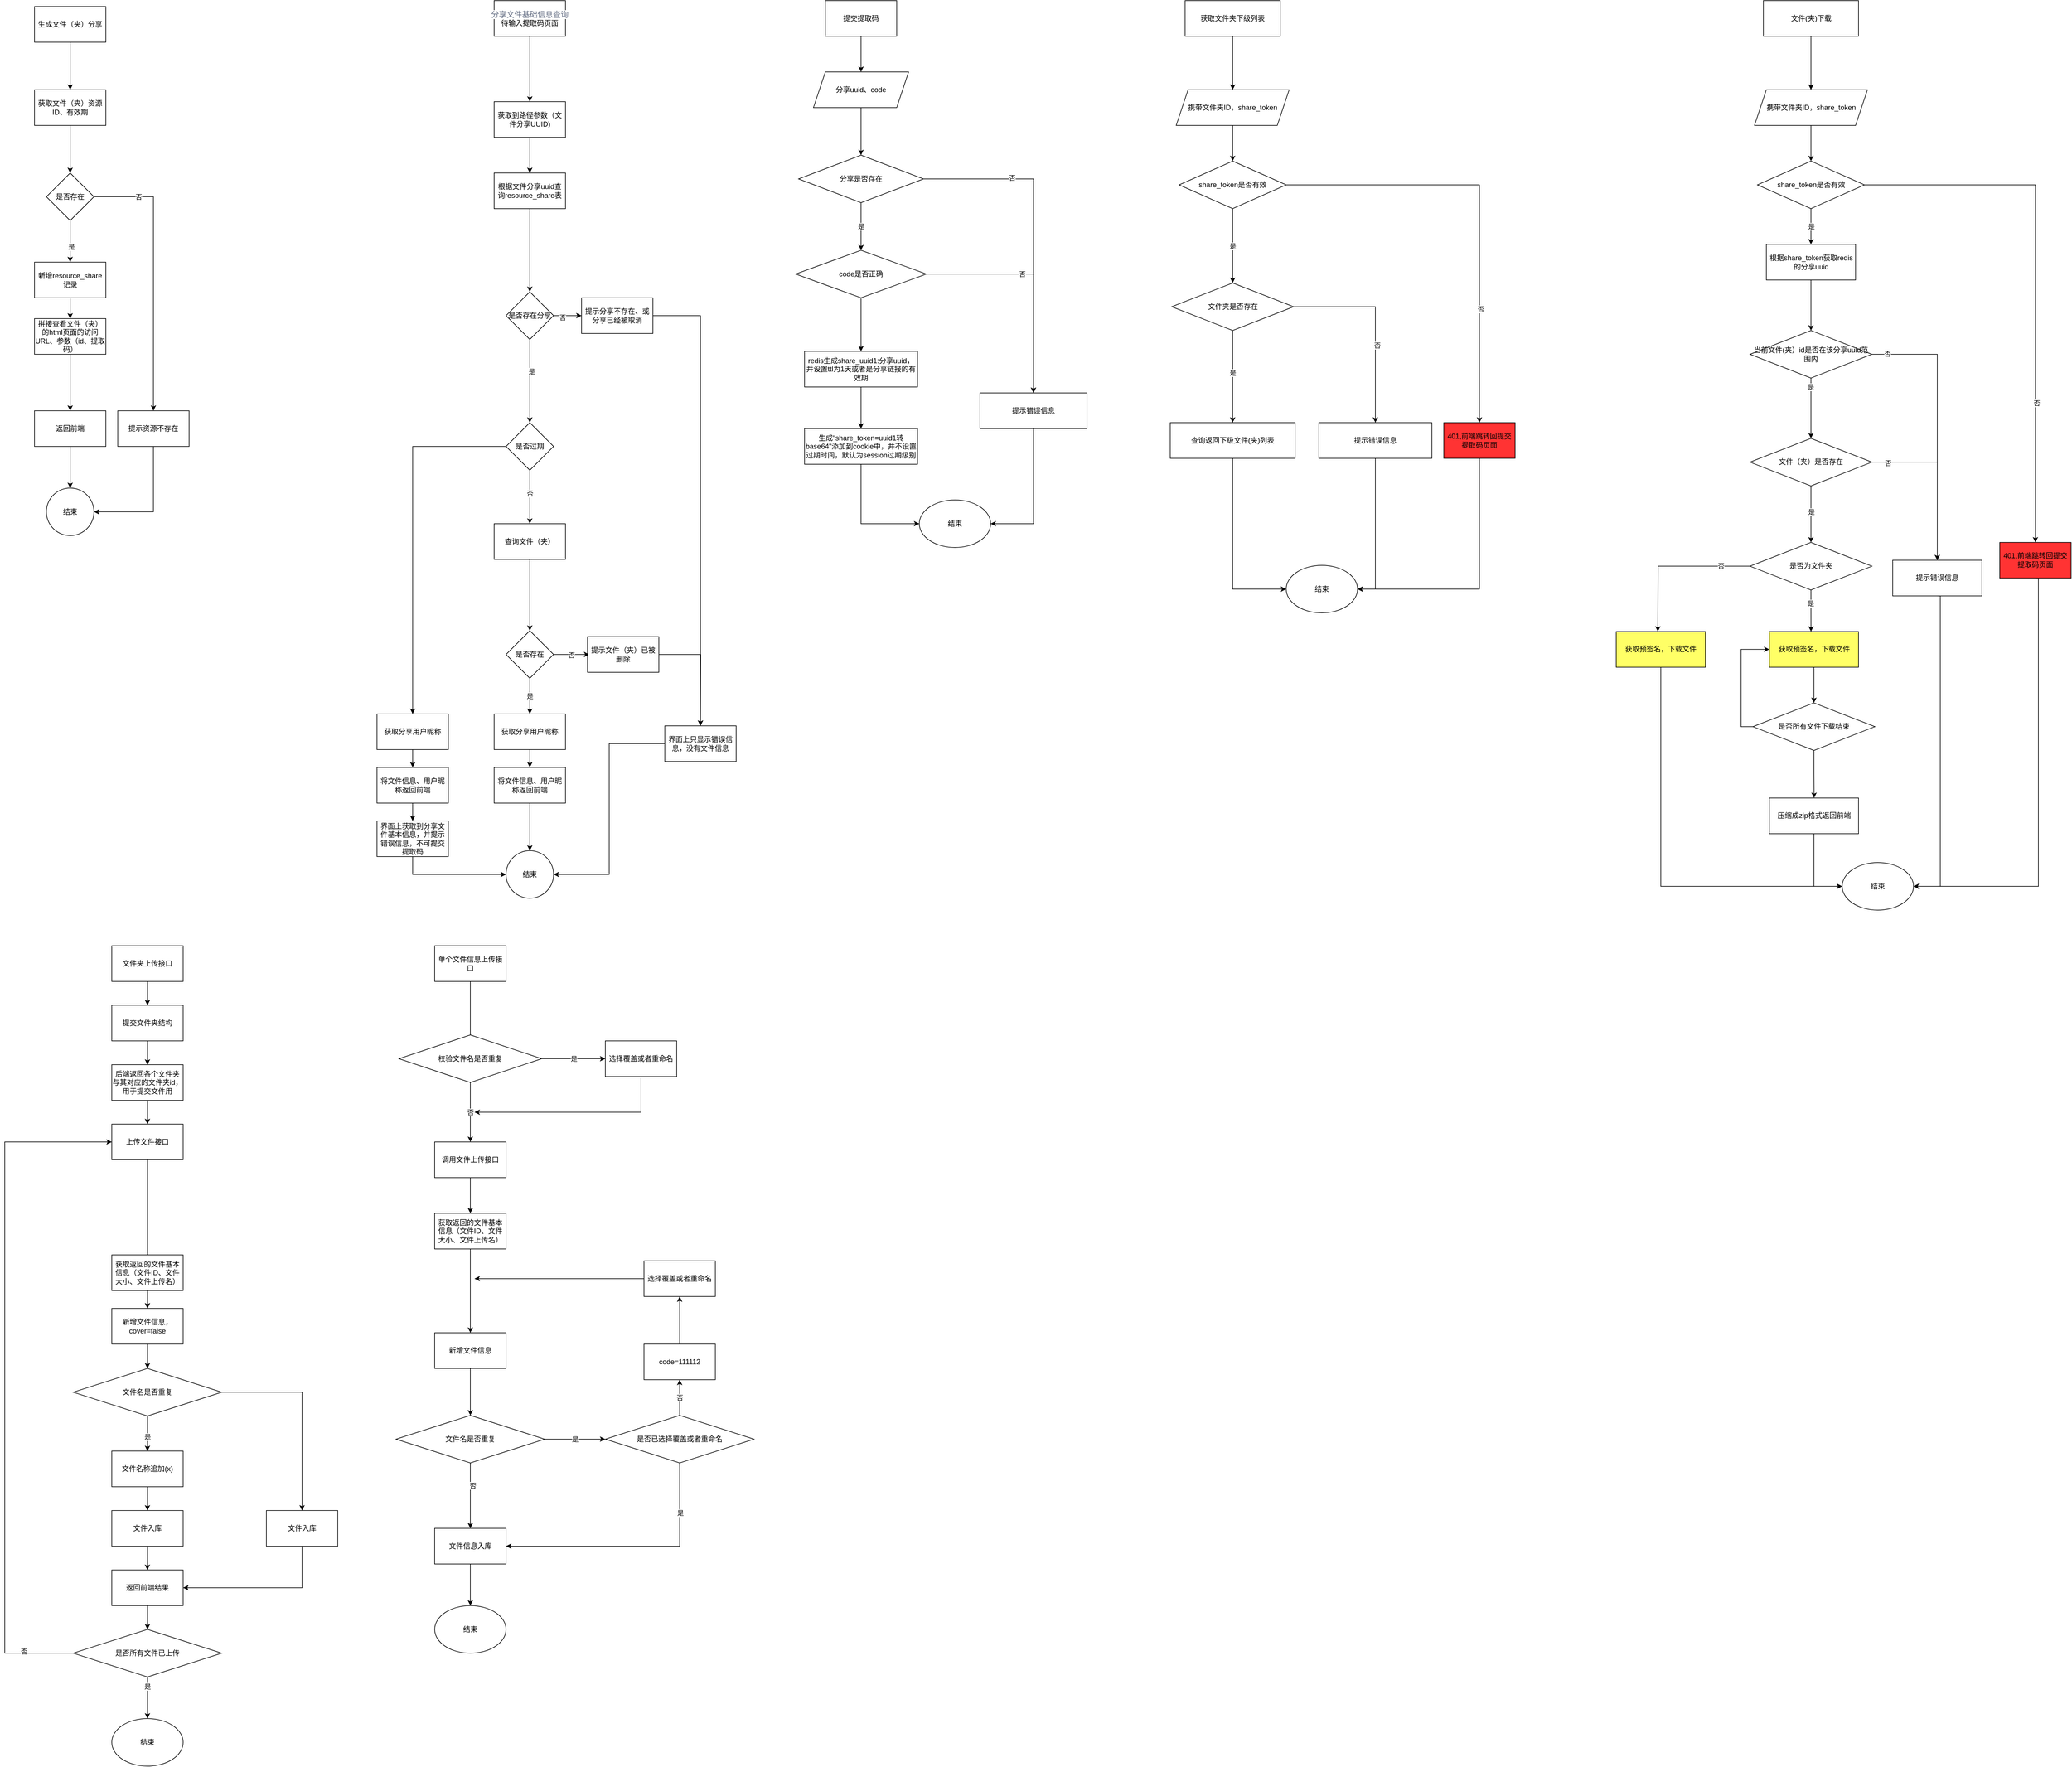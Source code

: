 <mxfile version="21.3.2" type="github">
  <diagram name="第 1 页" id="37nhzle9u0SKA33fkqQB">
    <mxGraphModel dx="4518" dy="524" grid="1" gridSize="10" guides="1" tooltips="1" connect="1" arrows="1" fold="1" page="1" pageScale="1" pageWidth="3300" pageHeight="4681" math="0" shadow="0">
      <root>
        <mxCell id="0" />
        <mxCell id="1" parent="0" />
        <mxCell id="QX1EWE-4HNn0DnZQfxOE-3" value="" style="edgeStyle=orthogonalEdgeStyle;rounded=0;orthogonalLoop=1;jettySize=auto;html=1;" parent="1" source="QX1EWE-4HNn0DnZQfxOE-1" target="QX1EWE-4HNn0DnZQfxOE-2" edge="1">
          <mxGeometry relative="1" as="geometry" />
        </mxCell>
        <mxCell id="QX1EWE-4HNn0DnZQfxOE-1" value="生成文件（夹）分享" style="rounded=0;whiteSpace=wrap;html=1;" parent="1" vertex="1">
          <mxGeometry x="-210" y="80" width="120" height="60" as="geometry" />
        </mxCell>
        <mxCell id="QX1EWE-4HNn0DnZQfxOE-16" value="" style="edgeStyle=orthogonalEdgeStyle;rounded=0;orthogonalLoop=1;jettySize=auto;html=1;" parent="1" source="QX1EWE-4HNn0DnZQfxOE-2" edge="1">
          <mxGeometry relative="1" as="geometry">
            <mxPoint x="-150" y="360" as="targetPoint" />
          </mxGeometry>
        </mxCell>
        <mxCell id="QX1EWE-4HNn0DnZQfxOE-2" value="获取文件（夹）资源ID、有效期" style="whiteSpace=wrap;html=1;rounded=0;" parent="1" vertex="1">
          <mxGeometry x="-210" y="220" width="120" height="60" as="geometry" />
        </mxCell>
        <mxCell id="QX1EWE-4HNn0DnZQfxOE-18" value="" style="edgeStyle=orthogonalEdgeStyle;rounded=0;orthogonalLoop=1;jettySize=auto;html=1;exitX=0.5;exitY=1;exitDx=0;exitDy=0;entryX=0.5;entryY=0;entryDx=0;entryDy=0;" parent="1" source="aEUXDC6EPmX7xZ4SOM1j-1" target="aEUXDC6EPmX7xZ4SOM1j-6" edge="1">
          <mxGeometry relative="1" as="geometry">
            <mxPoint x="-150" y="420" as="sourcePoint" />
            <mxPoint x="-70" y="480" as="targetPoint" />
          </mxGeometry>
        </mxCell>
        <mxCell id="aEUXDC6EPmX7xZ4SOM1j-3" value="是" style="edgeLabel;html=1;align=center;verticalAlign=middle;resizable=0;points=[];" parent="QX1EWE-4HNn0DnZQfxOE-18" vertex="1" connectable="0">
          <mxGeometry x="0.24" y="2" relative="1" as="geometry">
            <mxPoint as="offset" />
          </mxGeometry>
        </mxCell>
        <mxCell id="QX1EWE-4HNn0DnZQfxOE-13" value="" style="edgeStyle=orthogonalEdgeStyle;rounded=0;orthogonalLoop=1;jettySize=auto;html=1;" parent="1" source="QX1EWE-4HNn0DnZQfxOE-10" target="QX1EWE-4HNn0DnZQfxOE-12" edge="1">
          <mxGeometry relative="1" as="geometry" />
        </mxCell>
        <mxCell id="QX1EWE-4HNn0DnZQfxOE-10" value="返回前端" style="whiteSpace=wrap;html=1;rounded=0;" parent="1" vertex="1">
          <mxGeometry x="-210" y="760" width="120" height="60" as="geometry" />
        </mxCell>
        <mxCell id="QX1EWE-4HNn0DnZQfxOE-12" value="结束" style="ellipse;whiteSpace=wrap;html=1;rounded=0;" parent="1" vertex="1">
          <mxGeometry x="-190" y="890" width="80" height="80" as="geometry" />
        </mxCell>
        <mxCell id="aU1LqzAQT_UT4UO_2KOo-6" style="edgeStyle=orthogonalEdgeStyle;rounded=0;orthogonalLoop=1;jettySize=auto;html=1;entryX=0.5;entryY=0;entryDx=0;entryDy=0;" parent="1" source="QX1EWE-4HNn0DnZQfxOE-17" target="QX1EWE-4HNn0DnZQfxOE-10" edge="1">
          <mxGeometry relative="1" as="geometry" />
        </mxCell>
        <mxCell id="QX1EWE-4HNn0DnZQfxOE-17" value="拼接查看文件（夹）的html页面的访问URL、参数（id、提取码）" style="whiteSpace=wrap;html=1;rounded=0;" parent="1" vertex="1">
          <mxGeometry x="-210" y="605" width="120" height="60" as="geometry" />
        </mxCell>
        <mxCell id="QX1EWE-4HNn0DnZQfxOE-24" value="" style="edgeStyle=orthogonalEdgeStyle;rounded=0;orthogonalLoop=1;jettySize=auto;html=1;" parent="1" source="QX1EWE-4HNn0DnZQfxOE-22" target="QX1EWE-4HNn0DnZQfxOE-23" edge="1">
          <mxGeometry relative="1" as="geometry" />
        </mxCell>
        <mxCell id="QX1EWE-4HNn0DnZQfxOE-22" value="&lt;div class=&quot;ant-col-8 colName&quot; style=&quot;box-sizing: border-box ; margin: 0px ; padding: 0px ; position: relative ; min-height: 1px ; float: left ; width: 362.125px ; overflow: hidden ; text-overflow: ellipsis ; color: rgba(13 , 27 , 62 , 0.65) ; font-family: , &amp;#34;blinkmacsystemfont&amp;#34; , &amp;#34;segoe ui&amp;#34; , &amp;#34;roboto&amp;#34; , &amp;#34;helvetica neue&amp;#34; , &amp;#34;helvetica&amp;#34; , &amp;#34;pingfang sc&amp;#34; , &amp;#34;hiragino sans gb&amp;#34; , &amp;#34;microsoft yahei&amp;#34; , &amp;#34;simsun&amp;#34; , sans-serif ; font-size: 13px ; background-color: rgb(255 , 255 , 255)&quot;&gt;分享文件基础信息查询&lt;/div&gt;待输入提取码页面" style="rounded=0;whiteSpace=wrap;html=1;" parent="1" vertex="1">
          <mxGeometry x="563" y="70" width="120" height="60" as="geometry" />
        </mxCell>
        <mxCell id="aU1LqzAQT_UT4UO_2KOo-7" style="edgeStyle=orthogonalEdgeStyle;rounded=0;orthogonalLoop=1;jettySize=auto;html=1;entryX=0.5;entryY=0;entryDx=0;entryDy=0;" parent="1" source="QX1EWE-4HNn0DnZQfxOE-23" target="QX1EWE-4HNn0DnZQfxOE-32" edge="1">
          <mxGeometry relative="1" as="geometry">
            <mxPoint x="623" y="470.0" as="targetPoint" />
          </mxGeometry>
        </mxCell>
        <mxCell id="QX1EWE-4HNn0DnZQfxOE-23" value="获取到路径参数（文件分享UUID)" style="whiteSpace=wrap;html=1;rounded=0;" parent="1" vertex="1">
          <mxGeometry x="563" y="240" width="120" height="60" as="geometry" />
        </mxCell>
        <mxCell id="QX1EWE-4HNn0DnZQfxOE-36" value="" style="edgeStyle=orthogonalEdgeStyle;rounded=0;orthogonalLoop=1;jettySize=auto;html=1;" parent="1" source="QX1EWE-4HNn0DnZQfxOE-32" target="aEUXDC6EPmX7xZ4SOM1j-21" edge="1">
          <mxGeometry relative="1" as="geometry">
            <mxPoint x="623" y="460" as="targetPoint" />
          </mxGeometry>
        </mxCell>
        <mxCell id="QX1EWE-4HNn0DnZQfxOE-32" value="根据文件分享uuid查询resource_share表" style="whiteSpace=wrap;html=1;rounded=0;" parent="1" vertex="1">
          <mxGeometry x="563" y="360" width="120" height="60" as="geometry" />
        </mxCell>
        <mxCell id="QX1EWE-4HNn0DnZQfxOE-43" value="" style="edgeStyle=orthogonalEdgeStyle;rounded=0;orthogonalLoop=1;jettySize=auto;html=1;" parent="1" source="QX1EWE-4HNn0DnZQfxOE-35" target="QX1EWE-4HNn0DnZQfxOE-42" edge="1">
          <mxGeometry relative="1" as="geometry" />
        </mxCell>
        <mxCell id="QX1EWE-4HNn0DnZQfxOE-44" value="否" style="edgeLabel;html=1;align=center;verticalAlign=middle;resizable=0;points=[];" parent="QX1EWE-4HNn0DnZQfxOE-43" vertex="1" connectable="0">
          <mxGeometry x="-0.167" relative="1" as="geometry">
            <mxPoint y="1" as="offset" />
          </mxGeometry>
        </mxCell>
        <mxCell id="j1UiohagzKCdBn73cwp9-7" style="edgeStyle=orthogonalEdgeStyle;rounded=0;orthogonalLoop=1;jettySize=auto;html=1;" parent="1" source="QX1EWE-4HNn0DnZQfxOE-35" target="Nn34e_D6-jzWnd1NR4TE-65" edge="1">
          <mxGeometry relative="1" as="geometry">
            <mxPoint x="486" y="820" as="targetPoint" />
          </mxGeometry>
        </mxCell>
        <mxCell id="QX1EWE-4HNn0DnZQfxOE-35" value="是否过期" style="rhombus;whiteSpace=wrap;html=1;rounded=0;" parent="1" vertex="1">
          <mxGeometry x="583" y="780" width="80" height="80" as="geometry" />
        </mxCell>
        <mxCell id="QX1EWE-4HNn0DnZQfxOE-46" value="" style="edgeStyle=orthogonalEdgeStyle;rounded=0;orthogonalLoop=1;jettySize=auto;html=1;" parent="1" source="QX1EWE-4HNn0DnZQfxOE-42" target="QX1EWE-4HNn0DnZQfxOE-45" edge="1">
          <mxGeometry relative="1" as="geometry" />
        </mxCell>
        <mxCell id="QX1EWE-4HNn0DnZQfxOE-42" value="查询文件（夹）" style="whiteSpace=wrap;html=1;rounded=0;" parent="1" vertex="1">
          <mxGeometry x="563" y="950" width="120" height="60" as="geometry" />
        </mxCell>
        <mxCell id="QX1EWE-4HNn0DnZQfxOE-48" value="否" style="edgeStyle=orthogonalEdgeStyle;rounded=0;orthogonalLoop=1;jettySize=auto;html=1;" parent="1" source="QX1EWE-4HNn0DnZQfxOE-45" edge="1">
          <mxGeometry relative="1" as="geometry">
            <mxPoint x="723" y="1170" as="targetPoint" />
          </mxGeometry>
        </mxCell>
        <mxCell id="aU1LqzAQT_UT4UO_2KOo-4" value="是" style="edgeStyle=orthogonalEdgeStyle;rounded=0;orthogonalLoop=1;jettySize=auto;html=1;" parent="1" source="QX1EWE-4HNn0DnZQfxOE-45" target="Nn34e_D6-jzWnd1NR4TE-24" edge="1">
          <mxGeometry relative="1" as="geometry">
            <mxPoint x="623" y="1250" as="targetPoint" />
          </mxGeometry>
        </mxCell>
        <mxCell id="QX1EWE-4HNn0DnZQfxOE-45" value="是否存在" style="rhombus;whiteSpace=wrap;html=1;rounded=0;" parent="1" vertex="1">
          <mxGeometry x="583" y="1130" width="80" height="80" as="geometry" />
        </mxCell>
        <mxCell id="U7DTPENzPVOVYZRMsO9u-4" style="edgeStyle=orthogonalEdgeStyle;rounded=0;orthogonalLoop=1;jettySize=auto;html=1;entryX=0.5;entryY=0;entryDx=0;entryDy=0;" parent="1" source="QX1EWE-4HNn0DnZQfxOE-47" edge="1">
          <mxGeometry relative="1" as="geometry">
            <mxPoint x="910" y="1290" as="targetPoint" />
          </mxGeometry>
        </mxCell>
        <mxCell id="QX1EWE-4HNn0DnZQfxOE-47" value="提示文件（夹）已被删除" style="whiteSpace=wrap;html=1;rounded=0;" parent="1" vertex="1">
          <mxGeometry x="720" y="1140" width="120" height="60" as="geometry" />
        </mxCell>
        <mxCell id="QX1EWE-4HNn0DnZQfxOE-54" value="结束" style="ellipse;whiteSpace=wrap;html=1;rounded=0;" parent="1" vertex="1">
          <mxGeometry x="583" y="1500" width="80" height="80" as="geometry" />
        </mxCell>
        <mxCell id="aEUXDC6EPmX7xZ4SOM1j-8" style="edgeStyle=orthogonalEdgeStyle;rounded=0;orthogonalLoop=1;jettySize=auto;html=1;" parent="1" source="aEUXDC6EPmX7xZ4SOM1j-1" target="aEUXDC6EPmX7xZ4SOM1j-9" edge="1">
          <mxGeometry relative="1" as="geometry">
            <mxPoint x="-10" y="852" as="targetPoint" />
          </mxGeometry>
        </mxCell>
        <mxCell id="aEUXDC6EPmX7xZ4SOM1j-11" value="否" style="edgeLabel;html=1;align=center;verticalAlign=middle;resizable=0;points=[];" parent="aEUXDC6EPmX7xZ4SOM1j-8" vertex="1" connectable="0">
          <mxGeometry x="-0.673" relative="1" as="geometry">
            <mxPoint as="offset" />
          </mxGeometry>
        </mxCell>
        <mxCell id="aEUXDC6EPmX7xZ4SOM1j-1" value="是否存在" style="rhombus;whiteSpace=wrap;html=1;" parent="1" vertex="1">
          <mxGeometry x="-190" y="360" width="80" height="80" as="geometry" />
        </mxCell>
        <mxCell id="aEUXDC6EPmX7xZ4SOM1j-7" value="" style="edgeStyle=orthogonalEdgeStyle;rounded=0;orthogonalLoop=1;jettySize=auto;html=1;" parent="1" source="aEUXDC6EPmX7xZ4SOM1j-6" target="QX1EWE-4HNn0DnZQfxOE-17" edge="1">
          <mxGeometry relative="1" as="geometry" />
        </mxCell>
        <mxCell id="aEUXDC6EPmX7xZ4SOM1j-6" value="新增resource_share记录" style="rounded=0;whiteSpace=wrap;html=1;" parent="1" vertex="1">
          <mxGeometry x="-210" y="510" width="120" height="60" as="geometry" />
        </mxCell>
        <mxCell id="aEUXDC6EPmX7xZ4SOM1j-10" style="edgeStyle=orthogonalEdgeStyle;rounded=0;orthogonalLoop=1;jettySize=auto;html=1;entryX=1;entryY=0.5;entryDx=0;entryDy=0;" parent="1" source="aEUXDC6EPmX7xZ4SOM1j-9" target="QX1EWE-4HNn0DnZQfxOE-12" edge="1">
          <mxGeometry relative="1" as="geometry">
            <Array as="points">
              <mxPoint x="-10" y="930" />
            </Array>
          </mxGeometry>
        </mxCell>
        <mxCell id="aEUXDC6EPmX7xZ4SOM1j-9" value="提示资源不存在" style="rounded=0;whiteSpace=wrap;html=1;" parent="1" vertex="1">
          <mxGeometry x="-70" y="760" width="120" height="60" as="geometry" />
        </mxCell>
        <mxCell id="aEUXDC6EPmX7xZ4SOM1j-16" style="edgeStyle=orthogonalEdgeStyle;rounded=0;orthogonalLoop=1;jettySize=auto;html=1;entryX=0.5;entryY=0;entryDx=0;entryDy=0;exitX=0.5;exitY=1;exitDx=0;exitDy=0;" parent="1" source="aEUXDC6EPmX7xZ4SOM1j-21" target="QX1EWE-4HNn0DnZQfxOE-35" edge="1">
          <mxGeometry relative="1" as="geometry">
            <mxPoint x="620" y="720" as="sourcePoint" />
            <Array as="points">
              <mxPoint x="623" y="680" />
              <mxPoint x="623" y="680" />
            </Array>
          </mxGeometry>
        </mxCell>
        <mxCell id="aEUXDC6EPmX7xZ4SOM1j-17" value="是" style="edgeLabel;html=1;align=center;verticalAlign=middle;resizable=0;points=[];" parent="aEUXDC6EPmX7xZ4SOM1j-16" vertex="1" connectable="0">
          <mxGeometry x="-0.245" y="3" relative="1" as="geometry">
            <mxPoint y="1" as="offset" />
          </mxGeometry>
        </mxCell>
        <mxCell id="aEUXDC6EPmX7xZ4SOM1j-22" style="edgeStyle=orthogonalEdgeStyle;rounded=0;orthogonalLoop=1;jettySize=auto;html=1;" parent="1" source="aEUXDC6EPmX7xZ4SOM1j-21" target="aEUXDC6EPmX7xZ4SOM1j-23" edge="1">
          <mxGeometry relative="1" as="geometry">
            <mxPoint x="720" y="580" as="targetPoint" />
          </mxGeometry>
        </mxCell>
        <mxCell id="aEUXDC6EPmX7xZ4SOM1j-26" value="否" style="edgeLabel;html=1;align=center;verticalAlign=middle;resizable=0;points=[];" parent="aEUXDC6EPmX7xZ4SOM1j-22" vertex="1" connectable="0">
          <mxGeometry x="-0.38" y="-2" relative="1" as="geometry">
            <mxPoint y="1" as="offset" />
          </mxGeometry>
        </mxCell>
        <mxCell id="aEUXDC6EPmX7xZ4SOM1j-21" value="是否存在分享" style="rhombus;whiteSpace=wrap;html=1;" parent="1" vertex="1">
          <mxGeometry x="583" y="560" width="80" height="80" as="geometry" />
        </mxCell>
        <mxCell id="j1UiohagzKCdBn73cwp9-2" style="edgeStyle=orthogonalEdgeStyle;rounded=0;orthogonalLoop=1;jettySize=auto;html=1;" parent="1" source="aEUXDC6EPmX7xZ4SOM1j-23" target="j1UiohagzKCdBn73cwp9-3" edge="1">
          <mxGeometry relative="1" as="geometry">
            <mxPoint x="910.0" y="1290" as="targetPoint" />
          </mxGeometry>
        </mxCell>
        <mxCell id="aEUXDC6EPmX7xZ4SOM1j-23" value="提示分享不存在、或分享已经被取消" style="rounded=0;whiteSpace=wrap;html=1;" parent="1" vertex="1">
          <mxGeometry x="710" y="570" width="120" height="60" as="geometry" />
        </mxCell>
        <mxCell id="JEY8M_b-aeZlk2IxCc60-3" style="edgeStyle=orthogonalEdgeStyle;rounded=0;orthogonalLoop=1;jettySize=auto;html=1;entryX=0.5;entryY=0;entryDx=0;entryDy=0;" parent="1" source="JEY8M_b-aeZlk2IxCc60-1" target="JEY8M_b-aeZlk2IxCc60-2" edge="1">
          <mxGeometry relative="1" as="geometry" />
        </mxCell>
        <mxCell id="JEY8M_b-aeZlk2IxCc60-1" value="获取文件夹下级列表" style="rounded=0;whiteSpace=wrap;html=1;" parent="1" vertex="1">
          <mxGeometry x="1725" y="70" width="160" height="60" as="geometry" />
        </mxCell>
        <mxCell id="JEY8M_b-aeZlk2IxCc60-8" style="edgeStyle=orthogonalEdgeStyle;rounded=0;orthogonalLoop=1;jettySize=auto;html=1;" parent="1" source="JEY8M_b-aeZlk2IxCc60-2" target="JEY8M_b-aeZlk2IxCc60-5" edge="1">
          <mxGeometry relative="1" as="geometry" />
        </mxCell>
        <mxCell id="JEY8M_b-aeZlk2IxCc60-2" value="携带文件夹ID，share_token" style="shape=parallelogram;perimeter=parallelogramPerimeter;whiteSpace=wrap;html=1;fixedSize=1;" parent="1" vertex="1">
          <mxGeometry x="1710" y="220" width="190" height="60" as="geometry" />
        </mxCell>
        <mxCell id="JEY8M_b-aeZlk2IxCc60-9" value="是" style="edgeStyle=orthogonalEdgeStyle;rounded=0;orthogonalLoop=1;jettySize=auto;html=1;" parent="1" source="JEY8M_b-aeZlk2IxCc60-5" target="JEY8M_b-aeZlk2IxCc60-6" edge="1">
          <mxGeometry relative="1" as="geometry" />
        </mxCell>
        <mxCell id="j1UiohagzKCdBn73cwp9-20" style="edgeStyle=orthogonalEdgeStyle;rounded=0;orthogonalLoop=1;jettySize=auto;html=1;entryX=0.5;entryY=0;entryDx=0;entryDy=0;" parent="1" source="JEY8M_b-aeZlk2IxCc60-5" target="j1UiohagzKCdBn73cwp9-19" edge="1">
          <mxGeometry relative="1" as="geometry" />
        </mxCell>
        <mxCell id="j1UiohagzKCdBn73cwp9-21" value="否" style="edgeLabel;html=1;align=center;verticalAlign=middle;resizable=0;points=[];" parent="j1UiohagzKCdBn73cwp9-20" vertex="1" connectable="0">
          <mxGeometry x="0.472" y="2" relative="1" as="geometry">
            <mxPoint as="offset" />
          </mxGeometry>
        </mxCell>
        <mxCell id="JEY8M_b-aeZlk2IxCc60-5" value="share_token是否有效" style="rhombus;whiteSpace=wrap;html=1;" parent="1" vertex="1">
          <mxGeometry x="1715" y="340" width="180" height="80" as="geometry" />
        </mxCell>
        <mxCell id="j1UiohagzKCdBn73cwp9-22" style="edgeStyle=orthogonalEdgeStyle;rounded=0;orthogonalLoop=1;jettySize=auto;html=1;entryX=0.5;entryY=0;entryDx=0;entryDy=0;" parent="1" source="JEY8M_b-aeZlk2IxCc60-6" target="JEY8M_b-aeZlk2IxCc60-13" edge="1">
          <mxGeometry relative="1" as="geometry" />
        </mxCell>
        <mxCell id="j1UiohagzKCdBn73cwp9-25" value="否" style="edgeLabel;html=1;align=center;verticalAlign=middle;resizable=0;points=[];" parent="j1UiohagzKCdBn73cwp9-22" vertex="1" connectable="0">
          <mxGeometry x="0.215" y="3" relative="1" as="geometry">
            <mxPoint as="offset" />
          </mxGeometry>
        </mxCell>
        <mxCell id="j1UiohagzKCdBn73cwp9-23" style="edgeStyle=orthogonalEdgeStyle;rounded=0;orthogonalLoop=1;jettySize=auto;html=1;entryX=0.5;entryY=0;entryDx=0;entryDy=0;" parent="1" source="JEY8M_b-aeZlk2IxCc60-6" target="JEY8M_b-aeZlk2IxCc60-11" edge="1">
          <mxGeometry relative="1" as="geometry" />
        </mxCell>
        <mxCell id="j1UiohagzKCdBn73cwp9-24" value="是" style="edgeLabel;html=1;align=center;verticalAlign=middle;resizable=0;points=[];" parent="j1UiohagzKCdBn73cwp9-23" vertex="1" connectable="0">
          <mxGeometry x="-0.085" relative="1" as="geometry">
            <mxPoint as="offset" />
          </mxGeometry>
        </mxCell>
        <mxCell id="JEY8M_b-aeZlk2IxCc60-6" value="文件夹是否存在" style="rhombus;whiteSpace=wrap;html=1;" parent="1" vertex="1">
          <mxGeometry x="1702.5" y="545" width="205" height="80" as="geometry" />
        </mxCell>
        <mxCell id="JEY8M_b-aeZlk2IxCc60-15" style="edgeStyle=orthogonalEdgeStyle;rounded=0;orthogonalLoop=1;jettySize=auto;html=1;" parent="1" source="JEY8M_b-aeZlk2IxCc60-11" target="JEY8M_b-aeZlk2IxCc60-14" edge="1">
          <mxGeometry relative="1" as="geometry">
            <Array as="points">
              <mxPoint x="1805" y="1060" />
            </Array>
          </mxGeometry>
        </mxCell>
        <mxCell id="JEY8M_b-aeZlk2IxCc60-11" value="查询返回下级文件(夹)列表" style="rounded=0;whiteSpace=wrap;html=1;" parent="1" vertex="1">
          <mxGeometry x="1700" y="780" width="210" height="60" as="geometry" />
        </mxCell>
        <mxCell id="JEY8M_b-aeZlk2IxCc60-20" style="edgeStyle=orthogonalEdgeStyle;rounded=0;orthogonalLoop=1;jettySize=auto;html=1;entryX=1;entryY=0.5;entryDx=0;entryDy=0;exitX=0.5;exitY=1;exitDx=0;exitDy=0;" parent="1" source="JEY8M_b-aeZlk2IxCc60-13" target="JEY8M_b-aeZlk2IxCc60-14" edge="1">
          <mxGeometry relative="1" as="geometry">
            <Array as="points">
              <mxPoint x="2045" y="1060" />
            </Array>
          </mxGeometry>
        </mxCell>
        <mxCell id="JEY8M_b-aeZlk2IxCc60-13" value="提示错误信息" style="rounded=0;whiteSpace=wrap;html=1;" parent="1" vertex="1">
          <mxGeometry x="1950" y="780" width="190" height="60" as="geometry" />
        </mxCell>
        <mxCell id="JEY8M_b-aeZlk2IxCc60-14" value="结束" style="ellipse;whiteSpace=wrap;html=1;" parent="1" vertex="1">
          <mxGeometry x="1895" y="1020" width="120" height="80" as="geometry" />
        </mxCell>
        <mxCell id="Nn34e_D6-jzWnd1NR4TE-2" style="edgeStyle=orthogonalEdgeStyle;rounded=0;orthogonalLoop=1;jettySize=auto;html=1;exitX=0;exitY=0.5;exitDx=0;exitDy=0;entryX=1;entryY=0.5;entryDx=0;entryDy=0;" parent="1" source="j1UiohagzKCdBn73cwp9-3" target="QX1EWE-4HNn0DnZQfxOE-54" edge="1">
          <mxGeometry relative="1" as="geometry">
            <mxPoint x="910" y="1350" as="sourcePoint" />
          </mxGeometry>
        </mxCell>
        <mxCell id="j1UiohagzKCdBn73cwp9-3" value="界面上只显示错误信息，没有文件信息" style="rounded=0;whiteSpace=wrap;html=1;" parent="1" vertex="1">
          <mxGeometry x="850" y="1290" width="120" height="60" as="geometry" />
        </mxCell>
        <mxCell id="Nn34e_D6-jzWnd1NR4TE-70" style="edgeStyle=orthogonalEdgeStyle;rounded=0;orthogonalLoop=1;jettySize=auto;html=1;exitX=0.5;exitY=1;exitDx=0;exitDy=0;entryX=0;entryY=0.5;entryDx=0;entryDy=0;" parent="1" source="j1UiohagzKCdBn73cwp9-9" target="QX1EWE-4HNn0DnZQfxOE-54" edge="1">
          <mxGeometry relative="1" as="geometry" />
        </mxCell>
        <mxCell id="j1UiohagzKCdBn73cwp9-9" value="界面上获取到分享文件基本信息，并提示错误信息，不可提交提取码" style="rounded=0;whiteSpace=wrap;html=1;" parent="1" vertex="1">
          <mxGeometry x="366" y="1450" width="120" height="60" as="geometry" />
        </mxCell>
        <mxCell id="j1UiohagzKCdBn73cwp9-26" style="edgeStyle=orthogonalEdgeStyle;rounded=0;orthogonalLoop=1;jettySize=auto;html=1;entryX=1;entryY=0.5;entryDx=0;entryDy=0;exitX=0.5;exitY=1;exitDx=0;exitDy=0;" parent="1" source="j1UiohagzKCdBn73cwp9-19" target="JEY8M_b-aeZlk2IxCc60-14" edge="1">
          <mxGeometry relative="1" as="geometry">
            <Array as="points">
              <mxPoint x="2220" y="1060" />
            </Array>
          </mxGeometry>
        </mxCell>
        <mxCell id="j1UiohagzKCdBn73cwp9-19" value="401,前端跳转回提交提取码页面" style="rounded=0;whiteSpace=wrap;html=1;fillColor=#FF3333;" parent="1" vertex="1">
          <mxGeometry x="2160" y="780" width="120" height="60" as="geometry" />
        </mxCell>
        <mxCell id="j1UiohagzKCdBn73cwp9-27" style="edgeStyle=orthogonalEdgeStyle;rounded=0;orthogonalLoop=1;jettySize=auto;html=1;entryX=0.5;entryY=0;entryDx=0;entryDy=0;" parent="1" source="j1UiohagzKCdBn73cwp9-28" target="j1UiohagzKCdBn73cwp9-30" edge="1">
          <mxGeometry relative="1" as="geometry" />
        </mxCell>
        <mxCell id="j1UiohagzKCdBn73cwp9-28" value="文件(夹)下载" style="rounded=0;whiteSpace=wrap;html=1;" parent="1" vertex="1">
          <mxGeometry x="2697.5" y="70" width="160" height="60" as="geometry" />
        </mxCell>
        <mxCell id="j1UiohagzKCdBn73cwp9-29" style="edgeStyle=orthogonalEdgeStyle;rounded=0;orthogonalLoop=1;jettySize=auto;html=1;" parent="1" source="j1UiohagzKCdBn73cwp9-30" target="j1UiohagzKCdBn73cwp9-34" edge="1">
          <mxGeometry relative="1" as="geometry" />
        </mxCell>
        <mxCell id="j1UiohagzKCdBn73cwp9-30" value="携带文件夹ID，share_token" style="shape=parallelogram;perimeter=parallelogramPerimeter;whiteSpace=wrap;html=1;fixedSize=1;" parent="1" vertex="1">
          <mxGeometry x="2682.5" y="220" width="190" height="60" as="geometry" />
        </mxCell>
        <mxCell id="j1UiohagzKCdBn73cwp9-31" value="是" style="edgeStyle=orthogonalEdgeStyle;rounded=0;orthogonalLoop=1;jettySize=auto;html=1;" parent="1" source="j1UiohagzKCdBn73cwp9-34" target="Nn34e_D6-jzWnd1NR4TE-45" edge="1">
          <mxGeometry relative="1" as="geometry" />
        </mxCell>
        <mxCell id="j1UiohagzKCdBn73cwp9-32" style="edgeStyle=orthogonalEdgeStyle;rounded=0;orthogonalLoop=1;jettySize=auto;html=1;entryX=0.5;entryY=0;entryDx=0;entryDy=0;" parent="1" source="j1UiohagzKCdBn73cwp9-34" target="j1UiohagzKCdBn73cwp9-46" edge="1">
          <mxGeometry relative="1" as="geometry" />
        </mxCell>
        <mxCell id="j1UiohagzKCdBn73cwp9-33" value="否" style="edgeLabel;html=1;align=center;verticalAlign=middle;resizable=0;points=[];" parent="j1UiohagzKCdBn73cwp9-32" vertex="1" connectable="0">
          <mxGeometry x="0.472" y="2" relative="1" as="geometry">
            <mxPoint as="offset" />
          </mxGeometry>
        </mxCell>
        <mxCell id="j1UiohagzKCdBn73cwp9-34" value="share_token是否有效" style="rhombus;whiteSpace=wrap;html=1;" parent="1" vertex="1">
          <mxGeometry x="2687.5" y="340" width="180" height="80" as="geometry" />
        </mxCell>
        <mxCell id="j1UiohagzKCdBn73cwp9-35" style="edgeStyle=orthogonalEdgeStyle;rounded=0;orthogonalLoop=1;jettySize=auto;html=1;entryX=0.5;entryY=0;entryDx=0;entryDy=0;" parent="1" source="j1UiohagzKCdBn73cwp9-39" target="j1UiohagzKCdBn73cwp9-43" edge="1">
          <mxGeometry relative="1" as="geometry" />
        </mxCell>
        <mxCell id="Nn34e_D6-jzWnd1NR4TE-56" value="否" style="edgeLabel;html=1;align=center;verticalAlign=middle;resizable=0;points=[];" parent="j1UiohagzKCdBn73cwp9-35" vertex="1" connectable="0">
          <mxGeometry x="-0.809" y="-1" relative="1" as="geometry">
            <mxPoint as="offset" />
          </mxGeometry>
        </mxCell>
        <mxCell id="j1UiohagzKCdBn73cwp9-37" style="edgeStyle=orthogonalEdgeStyle;rounded=0;orthogonalLoop=1;jettySize=auto;html=1;" parent="1" source="j1UiohagzKCdBn73cwp9-39" edge="1">
          <mxGeometry relative="1" as="geometry">
            <mxPoint x="2777.5" y="981.43" as="targetPoint" />
          </mxGeometry>
        </mxCell>
        <mxCell id="j1UiohagzKCdBn73cwp9-38" value="是" style="edgeLabel;html=1;align=center;verticalAlign=middle;resizable=0;points=[];" parent="j1UiohagzKCdBn73cwp9-37" vertex="1" connectable="0">
          <mxGeometry x="-0.085" relative="1" as="geometry">
            <mxPoint as="offset" />
          </mxGeometry>
        </mxCell>
        <mxCell id="j1UiohagzKCdBn73cwp9-39" value="文件（夹）是否存在" style="rhombus;whiteSpace=wrap;html=1;" parent="1" vertex="1">
          <mxGeometry x="2675" y="806.43" width="205" height="80" as="geometry" />
        </mxCell>
        <mxCell id="j1UiohagzKCdBn73cwp9-42" style="edgeStyle=orthogonalEdgeStyle;rounded=0;orthogonalLoop=1;jettySize=auto;html=1;entryX=1;entryY=0.5;entryDx=0;entryDy=0;exitX=0.5;exitY=1;exitDx=0;exitDy=0;" parent="1" source="j1UiohagzKCdBn73cwp9-43" target="j1UiohagzKCdBn73cwp9-44" edge="1">
          <mxGeometry relative="1" as="geometry">
            <Array as="points">
              <mxPoint x="2995" y="1560" />
            </Array>
          </mxGeometry>
        </mxCell>
        <mxCell id="j1UiohagzKCdBn73cwp9-43" value="提示错误信息" style="rounded=0;whiteSpace=wrap;html=1;" parent="1" vertex="1">
          <mxGeometry x="2915" y="1011.43" width="150" height="60" as="geometry" />
        </mxCell>
        <mxCell id="j1UiohagzKCdBn73cwp9-44" value="结束" style="ellipse;whiteSpace=wrap;html=1;" parent="1" vertex="1">
          <mxGeometry x="2830" y="1520" width="120" height="80" as="geometry" />
        </mxCell>
        <mxCell id="j1UiohagzKCdBn73cwp9-45" style="edgeStyle=orthogonalEdgeStyle;rounded=0;orthogonalLoop=1;jettySize=auto;html=1;entryX=1;entryY=0.5;entryDx=0;entryDy=0;exitX=0.5;exitY=1;exitDx=0;exitDy=0;" parent="1" source="j1UiohagzKCdBn73cwp9-46" target="j1UiohagzKCdBn73cwp9-44" edge="1">
          <mxGeometry relative="1" as="geometry">
            <Array as="points">
              <mxPoint x="3160" y="1560" />
            </Array>
          </mxGeometry>
        </mxCell>
        <mxCell id="j1UiohagzKCdBn73cwp9-46" value="401,前端跳转回提交提取码页面" style="rounded=0;whiteSpace=wrap;html=1;fillColor=#FF3333;" parent="1" vertex="1">
          <mxGeometry x="3095" y="981.43" width="120" height="60" as="geometry" />
        </mxCell>
        <mxCell id="Nn34e_D6-jzWnd1NR4TE-3" style="edgeStyle=orthogonalEdgeStyle;rounded=0;orthogonalLoop=1;jettySize=auto;html=1;" parent="1" source="Nn34e_D6-jzWnd1NR4TE-4" target="Nn34e_D6-jzWnd1NR4TE-6" edge="1">
          <mxGeometry relative="1" as="geometry" />
        </mxCell>
        <mxCell id="Nn34e_D6-jzWnd1NR4TE-4" value="提交提取码" style="rounded=0;whiteSpace=wrap;html=1;" parent="1" vertex="1">
          <mxGeometry x="1120" y="70" width="120" height="60" as="geometry" />
        </mxCell>
        <mxCell id="Nn34e_D6-jzWnd1NR4TE-5" style="edgeStyle=orthogonalEdgeStyle;rounded=0;orthogonalLoop=1;jettySize=auto;html=1;entryX=0.5;entryY=0;entryDx=0;entryDy=0;" parent="1" source="Nn34e_D6-jzWnd1NR4TE-6" target="Nn34e_D6-jzWnd1NR4TE-10" edge="1">
          <mxGeometry relative="1" as="geometry" />
        </mxCell>
        <mxCell id="Nn34e_D6-jzWnd1NR4TE-6" value="分享uuid、code" style="shape=parallelogram;perimeter=parallelogramPerimeter;whiteSpace=wrap;html=1;fixedSize=1;" parent="1" vertex="1">
          <mxGeometry x="1100" y="190" width="160" height="60" as="geometry" />
        </mxCell>
        <mxCell id="Nn34e_D6-jzWnd1NR4TE-7" value="是" style="edgeStyle=orthogonalEdgeStyle;rounded=0;orthogonalLoop=1;jettySize=auto;html=1;entryX=0.5;entryY=0;entryDx=0;entryDy=0;" parent="1" source="Nn34e_D6-jzWnd1NR4TE-10" target="Nn34e_D6-jzWnd1NR4TE-14" edge="1">
          <mxGeometry relative="1" as="geometry" />
        </mxCell>
        <mxCell id="Nn34e_D6-jzWnd1NR4TE-8" style="edgeStyle=orthogonalEdgeStyle;rounded=0;orthogonalLoop=1;jettySize=auto;html=1;" parent="1" source="Nn34e_D6-jzWnd1NR4TE-10" target="Nn34e_D6-jzWnd1NR4TE-20" edge="1">
          <mxGeometry relative="1" as="geometry" />
        </mxCell>
        <mxCell id="Nn34e_D6-jzWnd1NR4TE-9" value="否" style="edgeLabel;html=1;align=center;verticalAlign=middle;resizable=0;points=[];" parent="Nn34e_D6-jzWnd1NR4TE-8" vertex="1" connectable="0">
          <mxGeometry x="-0.453" y="2" relative="1" as="geometry">
            <mxPoint as="offset" />
          </mxGeometry>
        </mxCell>
        <mxCell id="Nn34e_D6-jzWnd1NR4TE-10" value="分享是否存在" style="rhombus;whiteSpace=wrap;html=1;" parent="1" vertex="1">
          <mxGeometry x="1075" y="330" width="210" height="80" as="geometry" />
        </mxCell>
        <mxCell id="Nn34e_D6-jzWnd1NR4TE-11" style="edgeStyle=orthogonalEdgeStyle;rounded=0;orthogonalLoop=1;jettySize=auto;html=1;" parent="1" source="Nn34e_D6-jzWnd1NR4TE-14" target="Nn34e_D6-jzWnd1NR4TE-22" edge="1">
          <mxGeometry relative="1" as="geometry" />
        </mxCell>
        <mxCell id="Nn34e_D6-jzWnd1NR4TE-12" style="edgeStyle=orthogonalEdgeStyle;rounded=0;orthogonalLoop=1;jettySize=auto;html=1;entryX=0.5;entryY=0;entryDx=0;entryDy=0;" parent="1" source="Nn34e_D6-jzWnd1NR4TE-14" target="Nn34e_D6-jzWnd1NR4TE-20" edge="1">
          <mxGeometry relative="1" as="geometry" />
        </mxCell>
        <mxCell id="Nn34e_D6-jzWnd1NR4TE-13" value="否" style="edgeLabel;html=1;align=center;verticalAlign=middle;resizable=0;points=[];" parent="Nn34e_D6-jzWnd1NR4TE-12" vertex="1" connectable="0">
          <mxGeometry x="-0.154" relative="1" as="geometry">
            <mxPoint as="offset" />
          </mxGeometry>
        </mxCell>
        <mxCell id="Nn34e_D6-jzWnd1NR4TE-14" value="code是否正确" style="rhombus;whiteSpace=wrap;html=1;" parent="1" vertex="1">
          <mxGeometry x="1070" y="490" width="220" height="80" as="geometry" />
        </mxCell>
        <mxCell id="Nn34e_D6-jzWnd1NR4TE-15" style="edgeStyle=orthogonalEdgeStyle;rounded=0;orthogonalLoop=1;jettySize=auto;html=1;entryX=0;entryY=0.5;entryDx=0;entryDy=0;" parent="1" source="Nn34e_D6-jzWnd1NR4TE-16" target="Nn34e_D6-jzWnd1NR4TE-21" edge="1">
          <mxGeometry relative="1" as="geometry">
            <mxPoint x="1180" y="850" as="targetPoint" />
            <Array as="points">
              <mxPoint x="1180" y="950" />
            </Array>
          </mxGeometry>
        </mxCell>
        <mxCell id="Nn34e_D6-jzWnd1NR4TE-16" value="生成&quot;share_token=uuid1转base64&quot;添加到cookie中，并不设置过期时间，默认为session过期级别" style="rounded=0;whiteSpace=wrap;html=1;" parent="1" vertex="1">
          <mxGeometry x="1085" y="790" width="190" height="60" as="geometry" />
        </mxCell>
        <mxCell id="Nn34e_D6-jzWnd1NR4TE-19" style="edgeStyle=orthogonalEdgeStyle;rounded=0;orthogonalLoop=1;jettySize=auto;html=1;entryX=1;entryY=0.5;entryDx=0;entryDy=0;" parent="1" source="Nn34e_D6-jzWnd1NR4TE-20" target="Nn34e_D6-jzWnd1NR4TE-21" edge="1">
          <mxGeometry relative="1" as="geometry" />
        </mxCell>
        <mxCell id="Nn34e_D6-jzWnd1NR4TE-20" value="提示错误信息" style="rounded=0;whiteSpace=wrap;html=1;" parent="1" vertex="1">
          <mxGeometry x="1380" y="730" width="180" height="60" as="geometry" />
        </mxCell>
        <mxCell id="Nn34e_D6-jzWnd1NR4TE-21" value="结束" style="ellipse;whiteSpace=wrap;html=1;" parent="1" vertex="1">
          <mxGeometry x="1278" y="910" width="120" height="80" as="geometry" />
        </mxCell>
        <mxCell id="Nn34e_D6-jzWnd1NR4TE-23" style="edgeStyle=orthogonalEdgeStyle;rounded=0;orthogonalLoop=1;jettySize=auto;html=1;exitX=0.5;exitY=1;exitDx=0;exitDy=0;entryX=0.5;entryY=0;entryDx=0;entryDy=0;" parent="1" source="Nn34e_D6-jzWnd1NR4TE-22" target="Nn34e_D6-jzWnd1NR4TE-16" edge="1">
          <mxGeometry relative="1" as="geometry" />
        </mxCell>
        <mxCell id="Nn34e_D6-jzWnd1NR4TE-22" value="redis生成share_uuid1:分享uuid，并设置ttl为1天或者是分享链接的有效期" style="rounded=0;whiteSpace=wrap;html=1;" parent="1" vertex="1">
          <mxGeometry x="1085" y="660" width="190" height="60" as="geometry" />
        </mxCell>
        <mxCell id="Nn34e_D6-jzWnd1NR4TE-26" style="edgeStyle=orthogonalEdgeStyle;rounded=0;orthogonalLoop=1;jettySize=auto;html=1;exitX=0.5;exitY=1;exitDx=0;exitDy=0;entryX=0.5;entryY=0;entryDx=0;entryDy=0;" parent="1" source="Nn34e_D6-jzWnd1NR4TE-24" target="Nn34e_D6-jzWnd1NR4TE-25" edge="1">
          <mxGeometry relative="1" as="geometry" />
        </mxCell>
        <mxCell id="Nn34e_D6-jzWnd1NR4TE-24" value="获取分享用户昵称" style="whiteSpace=wrap;html=1;rounded=0;" parent="1" vertex="1">
          <mxGeometry x="563" y="1270" width="120" height="60" as="geometry" />
        </mxCell>
        <mxCell id="Nn34e_D6-jzWnd1NR4TE-27" value="" style="edgeStyle=orthogonalEdgeStyle;rounded=0;orthogonalLoop=1;jettySize=auto;html=1;" parent="1" source="Nn34e_D6-jzWnd1NR4TE-25" target="QX1EWE-4HNn0DnZQfxOE-54" edge="1">
          <mxGeometry relative="1" as="geometry" />
        </mxCell>
        <mxCell id="Nn34e_D6-jzWnd1NR4TE-25" value="将文件信息、用户昵称返回前端" style="whiteSpace=wrap;html=1;rounded=0;" parent="1" vertex="1">
          <mxGeometry x="563" y="1360" width="120" height="60" as="geometry" />
        </mxCell>
        <mxCell id="Nn34e_D6-jzWnd1NR4TE-29" style="edgeStyle=orthogonalEdgeStyle;rounded=0;orthogonalLoop=1;jettySize=auto;html=1;exitX=0.5;exitY=1;exitDx=0;exitDy=0;" parent="1" source="Nn34e_D6-jzWnd1NR4TE-28" edge="1">
          <mxGeometry relative="1" as="geometry">
            <mxPoint x="2777.571" y="1131.43" as="targetPoint" />
            <Array as="points">
              <mxPoint x="2778" y="1081.43" />
              <mxPoint x="2778" y="1081.43" />
            </Array>
          </mxGeometry>
        </mxCell>
        <mxCell id="Nn34e_D6-jzWnd1NR4TE-31" value="是" style="edgeLabel;html=1;align=center;verticalAlign=middle;resizable=0;points=[];" parent="Nn34e_D6-jzWnd1NR4TE-29" vertex="1" connectable="0">
          <mxGeometry x="-0.366" y="-1" relative="1" as="geometry">
            <mxPoint as="offset" />
          </mxGeometry>
        </mxCell>
        <mxCell id="Nn34e_D6-jzWnd1NR4TE-39" style="edgeStyle=orthogonalEdgeStyle;rounded=0;orthogonalLoop=1;jettySize=auto;html=1;exitX=0;exitY=0.5;exitDx=0;exitDy=0;" parent="1" source="Nn34e_D6-jzWnd1NR4TE-28" edge="1">
          <mxGeometry relative="1" as="geometry">
            <mxPoint x="2520" y="1131.43" as="targetPoint" />
          </mxGeometry>
        </mxCell>
        <mxCell id="Nn34e_D6-jzWnd1NR4TE-41" value="否" style="edgeLabel;html=1;align=center;verticalAlign=middle;resizable=0;points=[];" parent="Nn34e_D6-jzWnd1NR4TE-39" vertex="1" connectable="0">
          <mxGeometry x="-0.627" y="-1" relative="1" as="geometry">
            <mxPoint as="offset" />
          </mxGeometry>
        </mxCell>
        <mxCell id="Nn34e_D6-jzWnd1NR4TE-28" value="是否为文件夹" style="rhombus;whiteSpace=wrap;html=1;" parent="1" vertex="1">
          <mxGeometry x="2675" y="981.43" width="205" height="80" as="geometry" />
        </mxCell>
        <mxCell id="Nn34e_D6-jzWnd1NR4TE-32" style="edgeStyle=orthogonalEdgeStyle;rounded=0;orthogonalLoop=1;jettySize=auto;html=1;exitX=0.5;exitY=1;exitDx=0;exitDy=0;" parent="1" source="Nn34e_D6-jzWnd1NR4TE-30" edge="1">
          <mxGeometry relative="1" as="geometry">
            <mxPoint x="2782.5" y="1251.43" as="targetPoint" />
          </mxGeometry>
        </mxCell>
        <mxCell id="Nn34e_D6-jzWnd1NR4TE-30" value="获取预签名，下载文件" style="rounded=0;whiteSpace=wrap;html=1;fillColor=#FFFF66;" parent="1" vertex="1">
          <mxGeometry x="2707.5" y="1131.43" width="150" height="60" as="geometry" />
        </mxCell>
        <mxCell id="Nn34e_D6-jzWnd1NR4TE-34" style="edgeStyle=orthogonalEdgeStyle;rounded=0;orthogonalLoop=1;jettySize=auto;html=1;exitX=0;exitY=0.5;exitDx=0;exitDy=0;entryX=0;entryY=0.5;entryDx=0;entryDy=0;" parent="1" source="Nn34e_D6-jzWnd1NR4TE-33" target="Nn34e_D6-jzWnd1NR4TE-30" edge="1">
          <mxGeometry relative="1" as="geometry" />
        </mxCell>
        <mxCell id="Nn34e_D6-jzWnd1NR4TE-35" style="edgeStyle=orthogonalEdgeStyle;rounded=0;orthogonalLoop=1;jettySize=auto;html=1;exitX=0.5;exitY=1;exitDx=0;exitDy=0;" parent="1" source="Nn34e_D6-jzWnd1NR4TE-33" edge="1">
          <mxGeometry relative="1" as="geometry">
            <mxPoint x="2782.765" y="1411.43" as="targetPoint" />
          </mxGeometry>
        </mxCell>
        <mxCell id="Nn34e_D6-jzWnd1NR4TE-33" value="是否所有文件下载结束" style="rhombus;whiteSpace=wrap;html=1;" parent="1" vertex="1">
          <mxGeometry x="2680" y="1251.43" width="205" height="80" as="geometry" />
        </mxCell>
        <mxCell id="Nn34e_D6-jzWnd1NR4TE-37" style="edgeStyle=orthogonalEdgeStyle;rounded=0;orthogonalLoop=1;jettySize=auto;html=1;exitX=0.5;exitY=1;exitDx=0;exitDy=0;entryX=0;entryY=0.5;entryDx=0;entryDy=0;" parent="1" source="Nn34e_D6-jzWnd1NR4TE-36" target="j1UiohagzKCdBn73cwp9-44" edge="1">
          <mxGeometry relative="1" as="geometry" />
        </mxCell>
        <mxCell id="Nn34e_D6-jzWnd1NR4TE-36" value="压缩成zip格式返回前端" style="rounded=0;whiteSpace=wrap;html=1;" parent="1" vertex="1">
          <mxGeometry x="2707.5" y="1411.43" width="150" height="60" as="geometry" />
        </mxCell>
        <mxCell id="Nn34e_D6-jzWnd1NR4TE-40" style="edgeStyle=orthogonalEdgeStyle;rounded=0;orthogonalLoop=1;jettySize=auto;html=1;exitX=0.5;exitY=1;exitDx=0;exitDy=0;entryX=0;entryY=0.5;entryDx=0;entryDy=0;" parent="1" source="Nn34e_D6-jzWnd1NR4TE-38" target="j1UiohagzKCdBn73cwp9-44" edge="1">
          <mxGeometry relative="1" as="geometry" />
        </mxCell>
        <mxCell id="Nn34e_D6-jzWnd1NR4TE-38" value="获取预签名，下载文件" style="rounded=0;whiteSpace=wrap;html=1;fillColor=#FFFF66;" parent="1" vertex="1">
          <mxGeometry x="2450" y="1131.43" width="150" height="60" as="geometry" />
        </mxCell>
        <mxCell id="Wme53jyUgOuyj3q_OP8B-2" style="edgeStyle=orthogonalEdgeStyle;rounded=0;orthogonalLoop=1;jettySize=auto;html=1;" parent="1" source="Nn34e_D6-jzWnd1NR4TE-42" target="Wme53jyUgOuyj3q_OP8B-1" edge="1">
          <mxGeometry relative="1" as="geometry" />
        </mxCell>
        <mxCell id="Nn34e_D6-jzWnd1NR4TE-42" value="文件夹上传接口" style="rounded=0;whiteSpace=wrap;html=1;" parent="1" vertex="1">
          <mxGeometry x="-80" y="1660" width="120" height="60" as="geometry" />
        </mxCell>
        <mxCell id="Nn34e_D6-jzWnd1NR4TE-46" style="edgeStyle=orthogonalEdgeStyle;rounded=0;orthogonalLoop=1;jettySize=auto;html=1;exitX=0.5;exitY=1;exitDx=0;exitDy=0;entryX=0.5;entryY=0;entryDx=0;entryDy=0;" parent="1" source="Nn34e_D6-jzWnd1NR4TE-45" target="Nn34e_D6-jzWnd1NR4TE-47" edge="1">
          <mxGeometry relative="1" as="geometry">
            <mxPoint x="2785" y="590" as="targetPoint" />
          </mxGeometry>
        </mxCell>
        <mxCell id="Nn34e_D6-jzWnd1NR4TE-45" value="根据share_token获取redis的分享uuid" style="rounded=0;whiteSpace=wrap;html=1;" parent="1" vertex="1">
          <mxGeometry x="2702.5" y="480" width="150" height="60" as="geometry" />
        </mxCell>
        <mxCell id="Nn34e_D6-jzWnd1NR4TE-50" style="edgeStyle=orthogonalEdgeStyle;rounded=0;orthogonalLoop=1;jettySize=auto;html=1;exitX=0.5;exitY=1;exitDx=0;exitDy=0;entryX=0.5;entryY=0;entryDx=0;entryDy=0;" parent="1" source="Nn34e_D6-jzWnd1NR4TE-47" target="j1UiohagzKCdBn73cwp9-39" edge="1">
          <mxGeometry relative="1" as="geometry" />
        </mxCell>
        <mxCell id="Nn34e_D6-jzWnd1NR4TE-54" value="是" style="edgeLabel;html=1;align=center;verticalAlign=middle;resizable=0;points=[];" parent="Nn34e_D6-jzWnd1NR4TE-50" vertex="1" connectable="0">
          <mxGeometry x="-0.702" y="-1" relative="1" as="geometry">
            <mxPoint as="offset" />
          </mxGeometry>
        </mxCell>
        <mxCell id="Nn34e_D6-jzWnd1NR4TE-52" style="edgeStyle=orthogonalEdgeStyle;rounded=0;orthogonalLoop=1;jettySize=auto;html=1;exitX=1;exitY=0.5;exitDx=0;exitDy=0;" parent="1" source="Nn34e_D6-jzWnd1NR4TE-47" target="j1UiohagzKCdBn73cwp9-43" edge="1">
          <mxGeometry relative="1" as="geometry" />
        </mxCell>
        <mxCell id="Nn34e_D6-jzWnd1NR4TE-55" value="否" style="edgeLabel;html=1;align=center;verticalAlign=middle;resizable=0;points=[];" parent="Nn34e_D6-jzWnd1NR4TE-52" vertex="1" connectable="0">
          <mxGeometry x="-0.888" y="1" relative="1" as="geometry">
            <mxPoint as="offset" />
          </mxGeometry>
        </mxCell>
        <mxCell id="Nn34e_D6-jzWnd1NR4TE-47" value="当前文件(夹）id是否在该分享uuid范围内" style="rhombus;whiteSpace=wrap;html=1;" parent="1" vertex="1">
          <mxGeometry x="2675" y="625" width="205" height="80" as="geometry" />
        </mxCell>
        <mxCell id="Nn34e_D6-jzWnd1NR4TE-68" style="edgeStyle=orthogonalEdgeStyle;rounded=0;orthogonalLoop=1;jettySize=auto;html=1;exitX=0.5;exitY=1;exitDx=0;exitDy=0;entryX=0.5;entryY=0;entryDx=0;entryDy=0;" parent="1" source="Nn34e_D6-jzWnd1NR4TE-65" target="Nn34e_D6-jzWnd1NR4TE-66" edge="1">
          <mxGeometry relative="1" as="geometry" />
        </mxCell>
        <mxCell id="Nn34e_D6-jzWnd1NR4TE-65" value="获取分享用户昵称" style="whiteSpace=wrap;html=1;rounded=0;" parent="1" vertex="1">
          <mxGeometry x="366" y="1270" width="120" height="60" as="geometry" />
        </mxCell>
        <mxCell id="Nn34e_D6-jzWnd1NR4TE-69" style="edgeStyle=orthogonalEdgeStyle;rounded=0;orthogonalLoop=1;jettySize=auto;html=1;exitX=0.5;exitY=1;exitDx=0;exitDy=0;entryX=0.5;entryY=0;entryDx=0;entryDy=0;" parent="1" source="Nn34e_D6-jzWnd1NR4TE-66" target="j1UiohagzKCdBn73cwp9-9" edge="1">
          <mxGeometry relative="1" as="geometry" />
        </mxCell>
        <mxCell id="Nn34e_D6-jzWnd1NR4TE-66" value="将文件信息、用户昵称返回前端" style="whiteSpace=wrap;html=1;rounded=0;" parent="1" vertex="1">
          <mxGeometry x="366" y="1360" width="120" height="60" as="geometry" />
        </mxCell>
        <mxCell id="Wme53jyUgOuyj3q_OP8B-4" style="edgeStyle=orthogonalEdgeStyle;rounded=0;orthogonalLoop=1;jettySize=auto;html=1;entryX=0.5;entryY=0;entryDx=0;entryDy=0;" parent="1" source="Wme53jyUgOuyj3q_OP8B-1" target="Wme53jyUgOuyj3q_OP8B-3" edge="1">
          <mxGeometry relative="1" as="geometry" />
        </mxCell>
        <mxCell id="Wme53jyUgOuyj3q_OP8B-1" value="提交文件夹结构" style="rounded=0;whiteSpace=wrap;html=1;" parent="1" vertex="1">
          <mxGeometry x="-80" y="1760" width="120" height="60" as="geometry" />
        </mxCell>
        <mxCell id="Wme53jyUgOuyj3q_OP8B-6" style="edgeStyle=orthogonalEdgeStyle;rounded=0;orthogonalLoop=1;jettySize=auto;html=1;" parent="1" source="Wme53jyUgOuyj3q_OP8B-3" target="Wme53jyUgOuyj3q_OP8B-5" edge="1">
          <mxGeometry relative="1" as="geometry" />
        </mxCell>
        <mxCell id="Wme53jyUgOuyj3q_OP8B-3" value="后端返回各个文件夹与其对应的文件夹id，用于提交文件用" style="rounded=0;whiteSpace=wrap;html=1;" parent="1" vertex="1">
          <mxGeometry x="-80" y="1860" width="120" height="60" as="geometry" />
        </mxCell>
        <mxCell id="4VxNp2snlx3AC0HDvRD5-1" style="edgeStyle=orthogonalEdgeStyle;rounded=0;orthogonalLoop=1;jettySize=auto;html=1;exitX=0.5;exitY=1;exitDx=0;exitDy=0;" edge="1" parent="1" source="Wme53jyUgOuyj3q_OP8B-5" target="4VxNp2snlx3AC0HDvRD5-3">
          <mxGeometry relative="1" as="geometry">
            <mxPoint x="-20.176" y="2340" as="targetPoint" />
          </mxGeometry>
        </mxCell>
        <mxCell id="Wme53jyUgOuyj3q_OP8B-5" value="上传文件接口" style="rounded=0;whiteSpace=wrap;html=1;" parent="1" vertex="1">
          <mxGeometry x="-80" y="1960" width="120" height="60" as="geometry" />
        </mxCell>
        <mxCell id="Wme53jyUgOuyj3q_OP8B-9" style="edgeStyle=orthogonalEdgeStyle;rounded=0;orthogonalLoop=1;jettySize=auto;html=1;" parent="1" source="Wme53jyUgOuyj3q_OP8B-7" edge="1">
          <mxGeometry relative="1" as="geometry">
            <mxPoint x="523" y="1820" as="targetPoint" />
          </mxGeometry>
        </mxCell>
        <mxCell id="Wme53jyUgOuyj3q_OP8B-7" value="单个文件信息上传接口" style="rounded=0;whiteSpace=wrap;html=1;" parent="1" vertex="1">
          <mxGeometry x="463" y="1660" width="120" height="60" as="geometry" />
        </mxCell>
        <mxCell id="Wme53jyUgOuyj3q_OP8B-12" value="否" style="edgeStyle=orthogonalEdgeStyle;rounded=0;orthogonalLoop=1;jettySize=auto;html=1;" parent="1" source="Wme53jyUgOuyj3q_OP8B-10" target="Wme53jyUgOuyj3q_OP8B-11" edge="1">
          <mxGeometry relative="1" as="geometry" />
        </mxCell>
        <mxCell id="Wme53jyUgOuyj3q_OP8B-21" value="是" style="edgeStyle=orthogonalEdgeStyle;rounded=0;orthogonalLoop=1;jettySize=auto;html=1;entryX=0;entryY=0.5;entryDx=0;entryDy=0;" parent="1" source="Wme53jyUgOuyj3q_OP8B-10" target="Wme53jyUgOuyj3q_OP8B-20" edge="1">
          <mxGeometry relative="1" as="geometry" />
        </mxCell>
        <mxCell id="Wme53jyUgOuyj3q_OP8B-10" value="校验文件名是否重复" style="rhombus;whiteSpace=wrap;html=1;" parent="1" vertex="1">
          <mxGeometry x="403" y="1810" width="240" height="80" as="geometry" />
        </mxCell>
        <mxCell id="Wme53jyUgOuyj3q_OP8B-14" style="edgeStyle=orthogonalEdgeStyle;rounded=0;orthogonalLoop=1;jettySize=auto;html=1;entryX=0.5;entryY=0;entryDx=0;entryDy=0;" parent="1" source="Wme53jyUgOuyj3q_OP8B-11" target="Wme53jyUgOuyj3q_OP8B-13" edge="1">
          <mxGeometry relative="1" as="geometry" />
        </mxCell>
        <mxCell id="Wme53jyUgOuyj3q_OP8B-11" value="调用文件上传接口" style="rounded=0;whiteSpace=wrap;html=1;" parent="1" vertex="1">
          <mxGeometry x="463" y="1990" width="120" height="60" as="geometry" />
        </mxCell>
        <mxCell id="Wme53jyUgOuyj3q_OP8B-17" style="edgeStyle=orthogonalEdgeStyle;rounded=0;orthogonalLoop=1;jettySize=auto;html=1;entryX=0.5;entryY=0;entryDx=0;entryDy=0;" parent="1" source="Wme53jyUgOuyj3q_OP8B-13" target="Wme53jyUgOuyj3q_OP8B-16" edge="1">
          <mxGeometry relative="1" as="geometry" />
        </mxCell>
        <mxCell id="Wme53jyUgOuyj3q_OP8B-13" value="获取返回的文件基本信息（文件ID、文件大小、文件上传名）" style="rounded=0;whiteSpace=wrap;html=1;" parent="1" vertex="1">
          <mxGeometry x="463" y="2110" width="120" height="60" as="geometry" />
        </mxCell>
        <mxCell id="Wme53jyUgOuyj3q_OP8B-19" style="edgeStyle=orthogonalEdgeStyle;rounded=0;orthogonalLoop=1;jettySize=auto;html=1;entryX=0.5;entryY=0;entryDx=0;entryDy=0;" parent="1" source="Wme53jyUgOuyj3q_OP8B-16" target="Wme53jyUgOuyj3q_OP8B-18" edge="1">
          <mxGeometry relative="1" as="geometry" />
        </mxCell>
        <mxCell id="Wme53jyUgOuyj3q_OP8B-16" value="新增文件信息" style="rounded=0;whiteSpace=wrap;html=1;" parent="1" vertex="1">
          <mxGeometry x="463" y="2311" width="120" height="60" as="geometry" />
        </mxCell>
        <mxCell id="Wme53jyUgOuyj3q_OP8B-24" value="是" style="edgeStyle=orthogonalEdgeStyle;rounded=0;orthogonalLoop=1;jettySize=auto;html=1;entryX=0;entryY=0.5;entryDx=0;entryDy=0;" parent="1" source="Wme53jyUgOuyj3q_OP8B-18" target="Wme53jyUgOuyj3q_OP8B-23" edge="1">
          <mxGeometry relative="1" as="geometry" />
        </mxCell>
        <mxCell id="Wme53jyUgOuyj3q_OP8B-37" style="edgeStyle=orthogonalEdgeStyle;rounded=0;orthogonalLoop=1;jettySize=auto;html=1;entryX=0.5;entryY=0;entryDx=0;entryDy=0;" parent="1" source="Wme53jyUgOuyj3q_OP8B-18" target="Wme53jyUgOuyj3q_OP8B-36" edge="1">
          <mxGeometry relative="1" as="geometry" />
        </mxCell>
        <mxCell id="Wme53jyUgOuyj3q_OP8B-39" value="否" style="edgeLabel;html=1;align=center;verticalAlign=middle;resizable=0;points=[];" parent="Wme53jyUgOuyj3q_OP8B-37" vertex="1" connectable="0">
          <mxGeometry x="-0.315" y="4" relative="1" as="geometry">
            <mxPoint as="offset" />
          </mxGeometry>
        </mxCell>
        <mxCell id="Wme53jyUgOuyj3q_OP8B-18" value="文件名是否重复" style="rhombus;whiteSpace=wrap;html=1;" parent="1" vertex="1">
          <mxGeometry x="398" y="2450" width="250" height="80" as="geometry" />
        </mxCell>
        <mxCell id="Wme53jyUgOuyj3q_OP8B-22" style="edgeStyle=orthogonalEdgeStyle;rounded=0;orthogonalLoop=1;jettySize=auto;html=1;" parent="1" source="Wme53jyUgOuyj3q_OP8B-20" edge="1">
          <mxGeometry relative="1" as="geometry">
            <mxPoint x="530" y="1940" as="targetPoint" />
            <Array as="points">
              <mxPoint x="810" y="1940" />
            </Array>
          </mxGeometry>
        </mxCell>
        <mxCell id="Wme53jyUgOuyj3q_OP8B-20" value="选择覆盖或者重命名" style="rounded=0;whiteSpace=wrap;html=1;" parent="1" vertex="1">
          <mxGeometry x="750" y="1820" width="120" height="60" as="geometry" />
        </mxCell>
        <mxCell id="Wme53jyUgOuyj3q_OP8B-32" value="否" style="edgeStyle=orthogonalEdgeStyle;rounded=0;orthogonalLoop=1;jettySize=auto;html=1;entryX=0.5;entryY=1;entryDx=0;entryDy=0;" parent="1" source="Wme53jyUgOuyj3q_OP8B-23" target="Wme53jyUgOuyj3q_OP8B-30" edge="1">
          <mxGeometry relative="1" as="geometry">
            <Array as="points">
              <mxPoint x="875" y="2430" />
              <mxPoint x="875" y="2430" />
            </Array>
          </mxGeometry>
        </mxCell>
        <mxCell id="Wme53jyUgOuyj3q_OP8B-38" style="edgeStyle=orthogonalEdgeStyle;rounded=0;orthogonalLoop=1;jettySize=auto;html=1;entryX=1;entryY=0.5;entryDx=0;entryDy=0;" parent="1" source="Wme53jyUgOuyj3q_OP8B-23" target="Wme53jyUgOuyj3q_OP8B-36" edge="1">
          <mxGeometry relative="1" as="geometry">
            <Array as="points">
              <mxPoint x="875" y="2670" />
            </Array>
          </mxGeometry>
        </mxCell>
        <mxCell id="Wme53jyUgOuyj3q_OP8B-40" value="是" style="edgeLabel;html=1;align=center;verticalAlign=middle;resizable=0;points=[];" parent="Wme53jyUgOuyj3q_OP8B-38" vertex="1" connectable="0">
          <mxGeometry x="-0.613" y="1" relative="1" as="geometry">
            <mxPoint as="offset" />
          </mxGeometry>
        </mxCell>
        <mxCell id="Wme53jyUgOuyj3q_OP8B-23" value="是否已选择覆盖或者重命名" style="rhombus;whiteSpace=wrap;html=1;" parent="1" vertex="1">
          <mxGeometry x="750" y="2450" width="250" height="80" as="geometry" />
        </mxCell>
        <mxCell id="Wme53jyUgOuyj3q_OP8B-35" style="edgeStyle=orthogonalEdgeStyle;rounded=0;orthogonalLoop=1;jettySize=auto;html=1;" parent="1" source="Wme53jyUgOuyj3q_OP8B-25" edge="1">
          <mxGeometry relative="1" as="geometry">
            <mxPoint x="530" y="2220" as="targetPoint" />
          </mxGeometry>
        </mxCell>
        <mxCell id="Wme53jyUgOuyj3q_OP8B-25" value="选择覆盖或者重命名" style="rounded=0;whiteSpace=wrap;html=1;" parent="1" vertex="1">
          <mxGeometry x="815" y="2190" width="120" height="60" as="geometry" />
        </mxCell>
        <mxCell id="Wme53jyUgOuyj3q_OP8B-33" style="edgeStyle=orthogonalEdgeStyle;rounded=0;orthogonalLoop=1;jettySize=auto;html=1;entryX=0.5;entryY=1;entryDx=0;entryDy=0;" parent="1" source="Wme53jyUgOuyj3q_OP8B-30" target="Wme53jyUgOuyj3q_OP8B-25" edge="1">
          <mxGeometry relative="1" as="geometry" />
        </mxCell>
        <mxCell id="Wme53jyUgOuyj3q_OP8B-30" value="code=111112" style="rounded=0;whiteSpace=wrap;html=1;" parent="1" vertex="1">
          <mxGeometry x="815" y="2330" width="120" height="60" as="geometry" />
        </mxCell>
        <mxCell id="Wme53jyUgOuyj3q_OP8B-42" style="edgeStyle=orthogonalEdgeStyle;rounded=0;orthogonalLoop=1;jettySize=auto;html=1;entryX=0.5;entryY=0;entryDx=0;entryDy=0;" parent="1" source="Wme53jyUgOuyj3q_OP8B-36" target="Wme53jyUgOuyj3q_OP8B-41" edge="1">
          <mxGeometry relative="1" as="geometry" />
        </mxCell>
        <mxCell id="Wme53jyUgOuyj3q_OP8B-36" value="文件信息入库" style="rounded=0;whiteSpace=wrap;html=1;" parent="1" vertex="1">
          <mxGeometry x="463" y="2640" width="120" height="60" as="geometry" />
        </mxCell>
        <mxCell id="Wme53jyUgOuyj3q_OP8B-41" value="结束" style="ellipse;whiteSpace=wrap;html=1;" parent="1" vertex="1">
          <mxGeometry x="463" y="2770" width="120" height="80" as="geometry" />
        </mxCell>
        <mxCell id="4VxNp2snlx3AC0HDvRD5-2" value="获取返回的文件基本信息（文件ID、文件大小、文件上传名）" style="rounded=0;whiteSpace=wrap;html=1;" vertex="1" parent="1">
          <mxGeometry x="-80" y="2180" width="120" height="60" as="geometry" />
        </mxCell>
        <mxCell id="4VxNp2snlx3AC0HDvRD5-6" style="edgeStyle=orthogonalEdgeStyle;rounded=0;orthogonalLoop=1;jettySize=auto;html=1;exitX=0.5;exitY=1;exitDx=0;exitDy=0;entryX=0.5;entryY=0;entryDx=0;entryDy=0;" edge="1" parent="1" source="4VxNp2snlx3AC0HDvRD5-3" target="4VxNp2snlx3AC0HDvRD5-7">
          <mxGeometry relative="1" as="geometry">
            <mxPoint x="-20" y="2700" as="targetPoint" />
          </mxGeometry>
        </mxCell>
        <mxCell id="4VxNp2snlx3AC0HDvRD5-3" value="新增文件信息，cover=false" style="rounded=0;whiteSpace=wrap;html=1;" vertex="1" parent="1">
          <mxGeometry x="-80" y="2270" width="120" height="60" as="geometry" />
        </mxCell>
        <mxCell id="4VxNp2snlx3AC0HDvRD5-9" style="edgeStyle=orthogonalEdgeStyle;rounded=0;orthogonalLoop=1;jettySize=auto;html=1;exitX=0.5;exitY=1;exitDx=0;exitDy=0;entryX=0.5;entryY=0;entryDx=0;entryDy=0;" edge="1" parent="1" source="4VxNp2snlx3AC0HDvRD5-7" target="4VxNp2snlx3AC0HDvRD5-10">
          <mxGeometry relative="1" as="geometry">
            <mxPoint x="-20" y="2980" as="targetPoint" />
          </mxGeometry>
        </mxCell>
        <mxCell id="4VxNp2snlx3AC0HDvRD5-12" value="是" style="edgeLabel;html=1;align=center;verticalAlign=middle;resizable=0;points=[];" vertex="1" connectable="0" parent="4VxNp2snlx3AC0HDvRD5-9">
          <mxGeometry x="-0.672" y="-1" relative="1" as="geometry">
            <mxPoint x="1" y="25" as="offset" />
          </mxGeometry>
        </mxCell>
        <mxCell id="4VxNp2snlx3AC0HDvRD5-13" style="edgeStyle=orthogonalEdgeStyle;rounded=0;orthogonalLoop=1;jettySize=auto;html=1;exitX=0.5;exitY=1;exitDx=0;exitDy=0;entryX=1;entryY=0.5;entryDx=0;entryDy=0;" edge="1" parent="1" source="4VxNp2snlx3AC0HDvRD5-14" target="4VxNp2snlx3AC0HDvRD5-19">
          <mxGeometry relative="1" as="geometry">
            <mxPoint x="240" y="2510" as="targetPoint" />
            <Array as="points">
              <mxPoint x="240" y="2740" />
            </Array>
          </mxGeometry>
        </mxCell>
        <mxCell id="4VxNp2snlx3AC0HDvRD5-29" style="edgeStyle=orthogonalEdgeStyle;rounded=0;orthogonalLoop=1;jettySize=auto;html=1;exitX=1;exitY=0.5;exitDx=0;exitDy=0;" edge="1" parent="1" source="4VxNp2snlx3AC0HDvRD5-7" target="4VxNp2snlx3AC0HDvRD5-14">
          <mxGeometry relative="1" as="geometry" />
        </mxCell>
        <mxCell id="4VxNp2snlx3AC0HDvRD5-7" value="文件名是否重复" style="rhombus;whiteSpace=wrap;html=1;" vertex="1" parent="1">
          <mxGeometry x="-145" y="2371" width="250" height="80" as="geometry" />
        </mxCell>
        <mxCell id="4VxNp2snlx3AC0HDvRD5-16" style="edgeStyle=orthogonalEdgeStyle;rounded=0;orthogonalLoop=1;jettySize=auto;html=1;exitX=0.5;exitY=1;exitDx=0;exitDy=0;entryX=0.5;entryY=0;entryDx=0;entryDy=0;" edge="1" parent="1" source="4VxNp2snlx3AC0HDvRD5-10" target="4VxNp2snlx3AC0HDvRD5-15">
          <mxGeometry relative="1" as="geometry" />
        </mxCell>
        <mxCell id="4VxNp2snlx3AC0HDvRD5-10" value="文件名称追加(x)" style="rounded=0;whiteSpace=wrap;html=1;" vertex="1" parent="1">
          <mxGeometry x="-80" y="2510" width="120" height="60" as="geometry" />
        </mxCell>
        <mxCell id="4VxNp2snlx3AC0HDvRD5-14" value="文件入库" style="rounded=0;whiteSpace=wrap;html=1;" vertex="1" parent="1">
          <mxGeometry x="180" y="2610" width="120" height="60" as="geometry" />
        </mxCell>
        <mxCell id="4VxNp2snlx3AC0HDvRD5-17" style="edgeStyle=orthogonalEdgeStyle;rounded=0;orthogonalLoop=1;jettySize=auto;html=1;exitX=0.5;exitY=1;exitDx=0;exitDy=0;" edge="1" parent="1" source="4VxNp2snlx3AC0HDvRD5-15">
          <mxGeometry relative="1" as="geometry">
            <mxPoint x="-20.176" y="2710" as="targetPoint" />
          </mxGeometry>
        </mxCell>
        <mxCell id="4VxNp2snlx3AC0HDvRD5-15" value="文件入库" style="rounded=0;whiteSpace=wrap;html=1;" vertex="1" parent="1">
          <mxGeometry x="-80" y="2610" width="120" height="60" as="geometry" />
        </mxCell>
        <mxCell id="4VxNp2snlx3AC0HDvRD5-21" style="edgeStyle=orthogonalEdgeStyle;rounded=0;orthogonalLoop=1;jettySize=auto;html=1;exitX=0.5;exitY=1;exitDx=0;exitDy=0;" edge="1" parent="1" source="4VxNp2snlx3AC0HDvRD5-19" target="4VxNp2snlx3AC0HDvRD5-20">
          <mxGeometry relative="1" as="geometry" />
        </mxCell>
        <mxCell id="4VxNp2snlx3AC0HDvRD5-19" value="返回前端结果" style="rounded=0;whiteSpace=wrap;html=1;" vertex="1" parent="1">
          <mxGeometry x="-80" y="2710" width="120" height="60" as="geometry" />
        </mxCell>
        <mxCell id="4VxNp2snlx3AC0HDvRD5-22" style="edgeStyle=orthogonalEdgeStyle;rounded=0;orthogonalLoop=1;jettySize=auto;html=1;exitX=0;exitY=0.5;exitDx=0;exitDy=0;" edge="1" parent="1" source="4VxNp2snlx3AC0HDvRD5-20">
          <mxGeometry relative="1" as="geometry">
            <mxPoint x="-80" y="1990" as="targetPoint" />
            <Array as="points">
              <mxPoint x="-260" y="2850" />
              <mxPoint x="-260" y="1990" />
            </Array>
          </mxGeometry>
        </mxCell>
        <mxCell id="4VxNp2snlx3AC0HDvRD5-23" value="否" style="edgeLabel;html=1;align=center;verticalAlign=middle;resizable=0;points=[];" vertex="1" connectable="0" parent="4VxNp2snlx3AC0HDvRD5-22">
          <mxGeometry x="-0.856" y="-3" relative="1" as="geometry">
            <mxPoint as="offset" />
          </mxGeometry>
        </mxCell>
        <mxCell id="4VxNp2snlx3AC0HDvRD5-24" style="edgeStyle=orthogonalEdgeStyle;rounded=0;orthogonalLoop=1;jettySize=auto;html=1;exitX=0.5;exitY=1;exitDx=0;exitDy=0;entryX=0.5;entryY=0;entryDx=0;entryDy=0;" edge="1" parent="1" source="4VxNp2snlx3AC0HDvRD5-20" target="4VxNp2snlx3AC0HDvRD5-25">
          <mxGeometry relative="1" as="geometry">
            <mxPoint x="-20.176" y="2940" as="targetPoint" />
          </mxGeometry>
        </mxCell>
        <mxCell id="4VxNp2snlx3AC0HDvRD5-26" value="是" style="edgeLabel;html=1;align=center;verticalAlign=middle;resizable=0;points=[];" vertex="1" connectable="0" parent="4VxNp2snlx3AC0HDvRD5-24">
          <mxGeometry x="-0.54" relative="1" as="geometry">
            <mxPoint as="offset" />
          </mxGeometry>
        </mxCell>
        <mxCell id="4VxNp2snlx3AC0HDvRD5-20" value="是否所有文件已上传" style="rhombus;whiteSpace=wrap;html=1;" vertex="1" parent="1">
          <mxGeometry x="-145" y="2810" width="250" height="80" as="geometry" />
        </mxCell>
        <mxCell id="4VxNp2snlx3AC0HDvRD5-25" value="结束" style="ellipse;whiteSpace=wrap;html=1;" vertex="1" parent="1">
          <mxGeometry x="-80" y="2960" width="120" height="80" as="geometry" />
        </mxCell>
      </root>
    </mxGraphModel>
  </diagram>
</mxfile>
